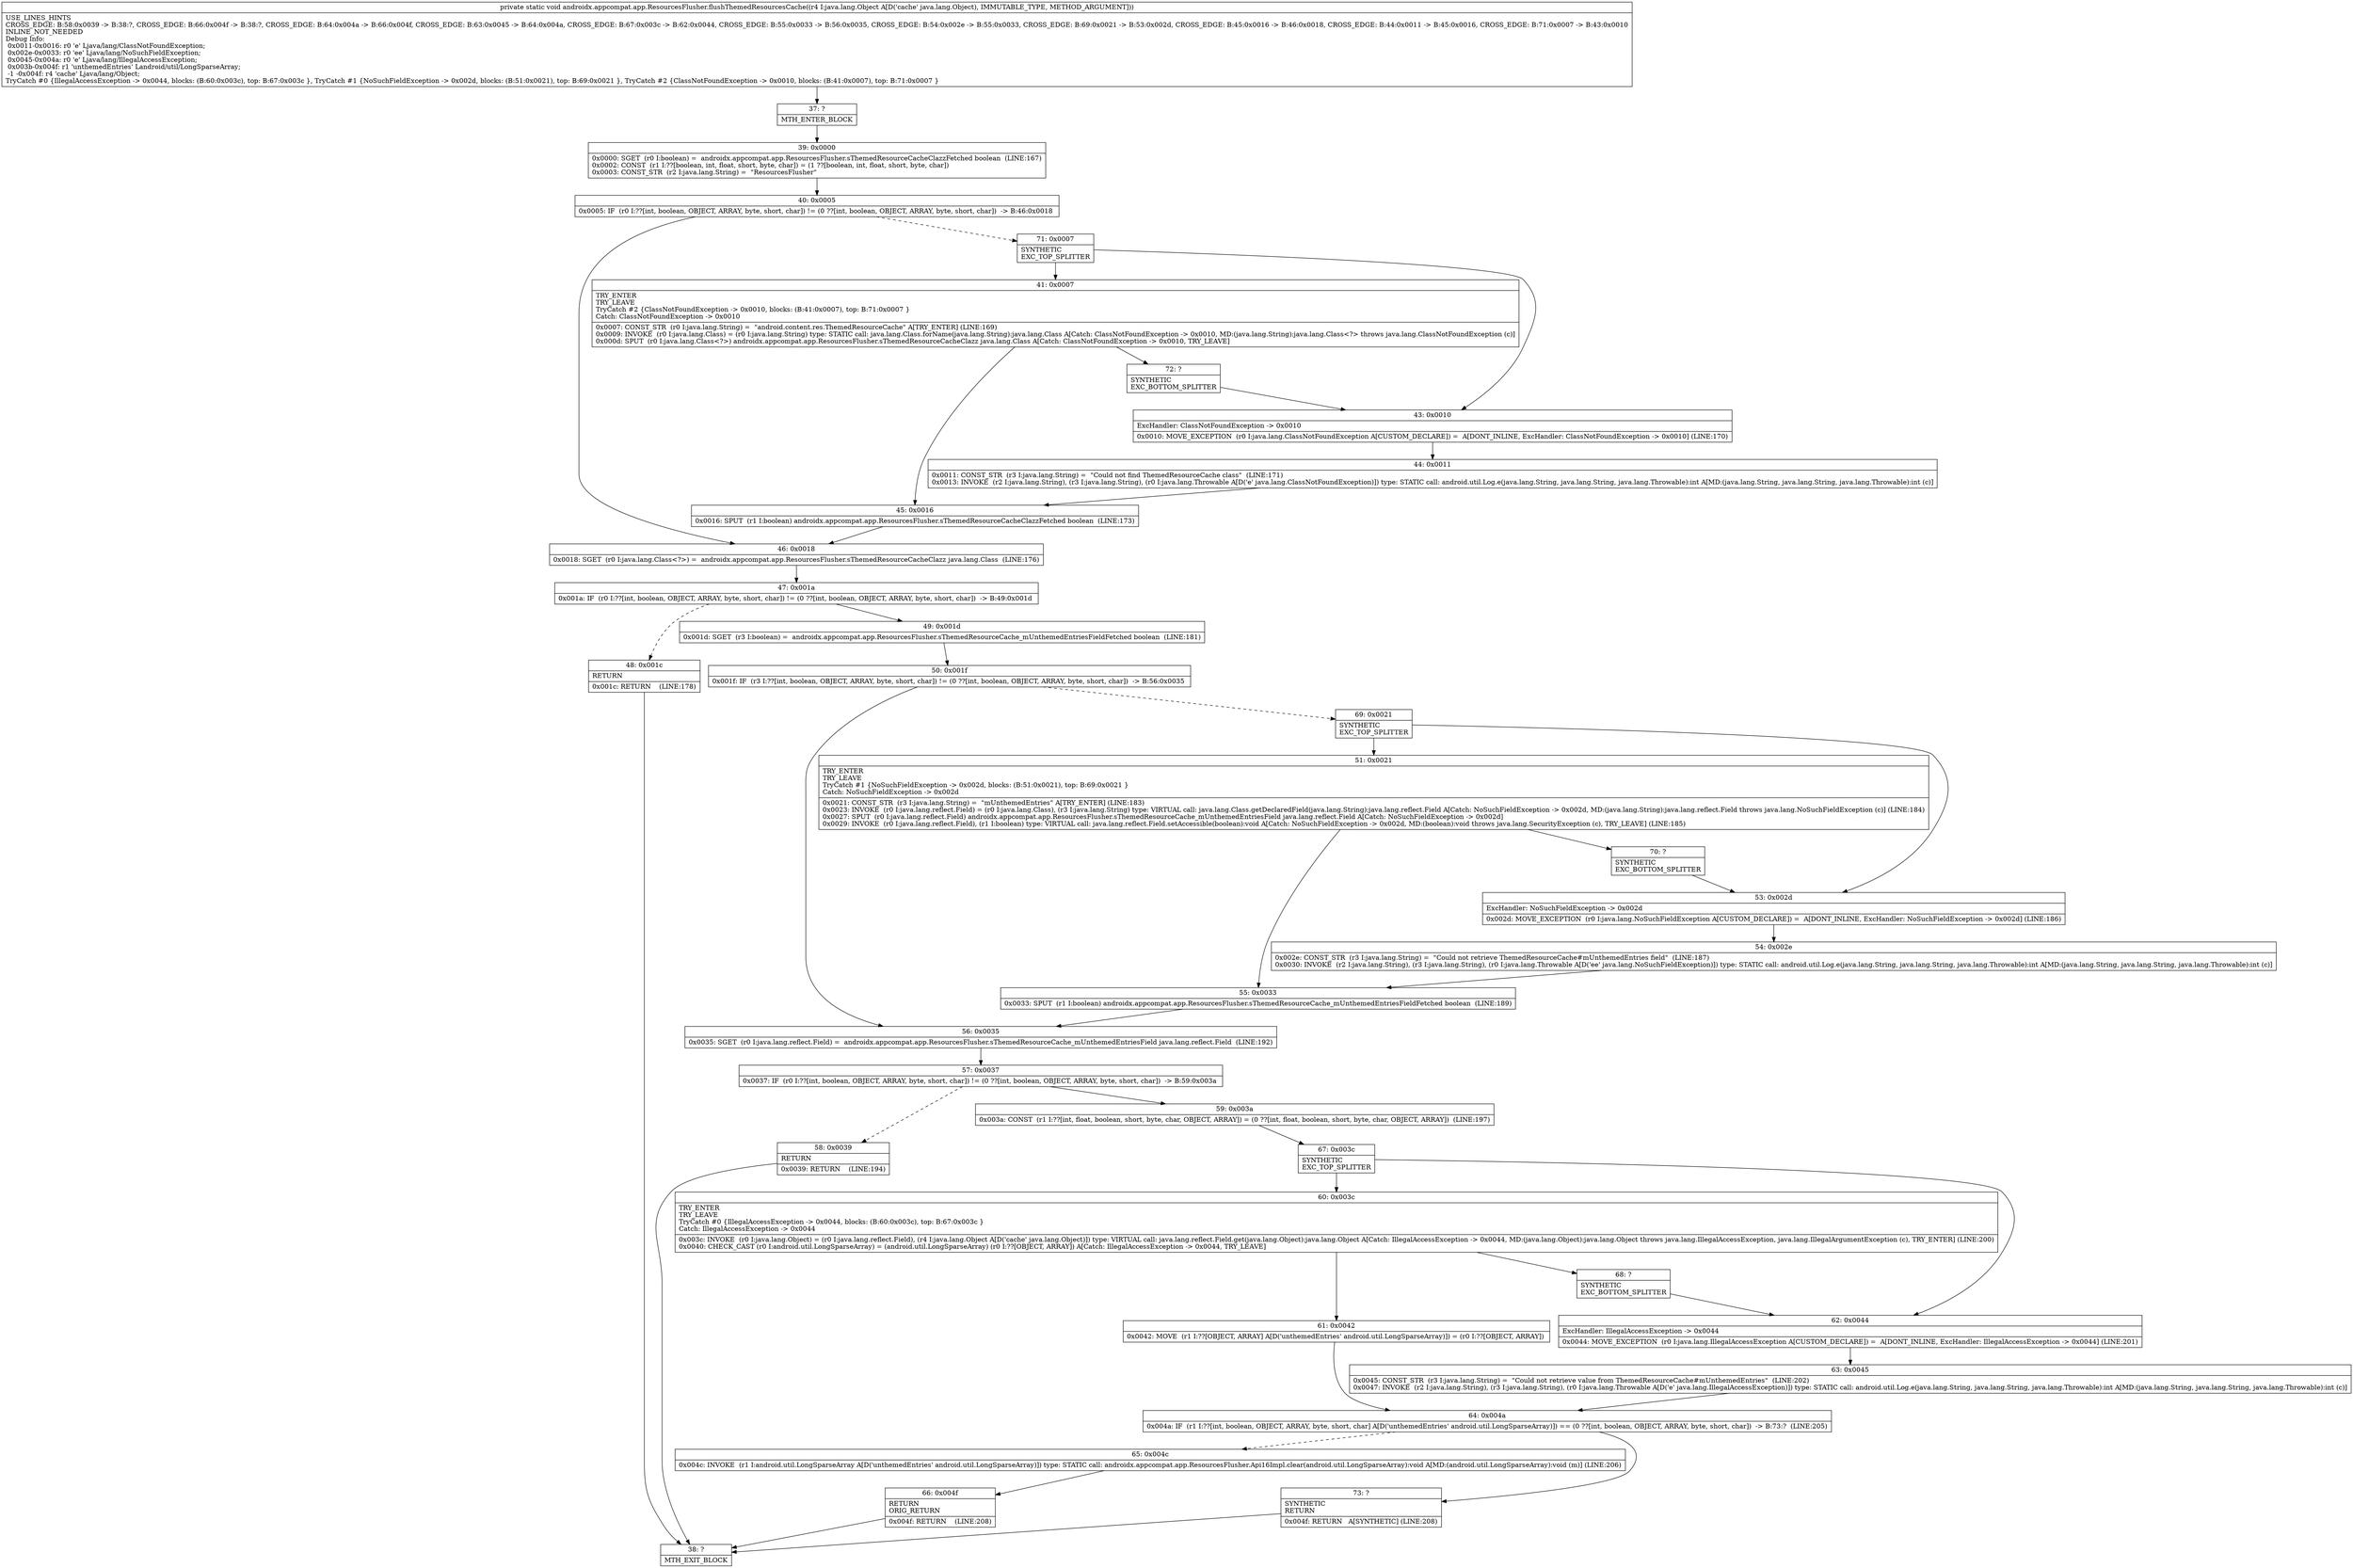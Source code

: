 digraph "CFG forandroidx.appcompat.app.ResourcesFlusher.flushThemedResourcesCache(Ljava\/lang\/Object;)V" {
Node_37 [shape=record,label="{37\:\ ?|MTH_ENTER_BLOCK\l}"];
Node_39 [shape=record,label="{39\:\ 0x0000|0x0000: SGET  (r0 I:boolean) =  androidx.appcompat.app.ResourcesFlusher.sThemedResourceCacheClazzFetched boolean  (LINE:167)\l0x0002: CONST  (r1 I:??[boolean, int, float, short, byte, char]) = (1 ??[boolean, int, float, short, byte, char]) \l0x0003: CONST_STR  (r2 I:java.lang.String) =  \"ResourcesFlusher\" \l}"];
Node_40 [shape=record,label="{40\:\ 0x0005|0x0005: IF  (r0 I:??[int, boolean, OBJECT, ARRAY, byte, short, char]) != (0 ??[int, boolean, OBJECT, ARRAY, byte, short, char])  \-\> B:46:0x0018 \l}"];
Node_46 [shape=record,label="{46\:\ 0x0018|0x0018: SGET  (r0 I:java.lang.Class\<?\>) =  androidx.appcompat.app.ResourcesFlusher.sThemedResourceCacheClazz java.lang.Class  (LINE:176)\l}"];
Node_47 [shape=record,label="{47\:\ 0x001a|0x001a: IF  (r0 I:??[int, boolean, OBJECT, ARRAY, byte, short, char]) != (0 ??[int, boolean, OBJECT, ARRAY, byte, short, char])  \-\> B:49:0x001d \l}"];
Node_48 [shape=record,label="{48\:\ 0x001c|RETURN\l|0x001c: RETURN    (LINE:178)\l}"];
Node_38 [shape=record,label="{38\:\ ?|MTH_EXIT_BLOCK\l}"];
Node_49 [shape=record,label="{49\:\ 0x001d|0x001d: SGET  (r3 I:boolean) =  androidx.appcompat.app.ResourcesFlusher.sThemedResourceCache_mUnthemedEntriesFieldFetched boolean  (LINE:181)\l}"];
Node_50 [shape=record,label="{50\:\ 0x001f|0x001f: IF  (r3 I:??[int, boolean, OBJECT, ARRAY, byte, short, char]) != (0 ??[int, boolean, OBJECT, ARRAY, byte, short, char])  \-\> B:56:0x0035 \l}"];
Node_56 [shape=record,label="{56\:\ 0x0035|0x0035: SGET  (r0 I:java.lang.reflect.Field) =  androidx.appcompat.app.ResourcesFlusher.sThemedResourceCache_mUnthemedEntriesField java.lang.reflect.Field  (LINE:192)\l}"];
Node_57 [shape=record,label="{57\:\ 0x0037|0x0037: IF  (r0 I:??[int, boolean, OBJECT, ARRAY, byte, short, char]) != (0 ??[int, boolean, OBJECT, ARRAY, byte, short, char])  \-\> B:59:0x003a \l}"];
Node_58 [shape=record,label="{58\:\ 0x0039|RETURN\l|0x0039: RETURN    (LINE:194)\l}"];
Node_59 [shape=record,label="{59\:\ 0x003a|0x003a: CONST  (r1 I:??[int, float, boolean, short, byte, char, OBJECT, ARRAY]) = (0 ??[int, float, boolean, short, byte, char, OBJECT, ARRAY])  (LINE:197)\l}"];
Node_67 [shape=record,label="{67\:\ 0x003c|SYNTHETIC\lEXC_TOP_SPLITTER\l}"];
Node_60 [shape=record,label="{60\:\ 0x003c|TRY_ENTER\lTRY_LEAVE\lTryCatch #0 \{IllegalAccessException \-\> 0x0044, blocks: (B:60:0x003c), top: B:67:0x003c \}\lCatch: IllegalAccessException \-\> 0x0044\l|0x003c: INVOKE  (r0 I:java.lang.Object) = (r0 I:java.lang.reflect.Field), (r4 I:java.lang.Object A[D('cache' java.lang.Object)]) type: VIRTUAL call: java.lang.reflect.Field.get(java.lang.Object):java.lang.Object A[Catch: IllegalAccessException \-\> 0x0044, MD:(java.lang.Object):java.lang.Object throws java.lang.IllegalAccessException, java.lang.IllegalArgumentException (c), TRY_ENTER] (LINE:200)\l0x0040: CHECK_CAST (r0 I:android.util.LongSparseArray) = (android.util.LongSparseArray) (r0 I:??[OBJECT, ARRAY]) A[Catch: IllegalAccessException \-\> 0x0044, TRY_LEAVE]\l}"];
Node_61 [shape=record,label="{61\:\ 0x0042|0x0042: MOVE  (r1 I:??[OBJECT, ARRAY] A[D('unthemedEntries' android.util.LongSparseArray)]) = (r0 I:??[OBJECT, ARRAY]) \l}"];
Node_64 [shape=record,label="{64\:\ 0x004a|0x004a: IF  (r1 I:??[int, boolean, OBJECT, ARRAY, byte, short, char] A[D('unthemedEntries' android.util.LongSparseArray)]) == (0 ??[int, boolean, OBJECT, ARRAY, byte, short, char])  \-\> B:73:?  (LINE:205)\l}"];
Node_65 [shape=record,label="{65\:\ 0x004c|0x004c: INVOKE  (r1 I:android.util.LongSparseArray A[D('unthemedEntries' android.util.LongSparseArray)]) type: STATIC call: androidx.appcompat.app.ResourcesFlusher.Api16Impl.clear(android.util.LongSparseArray):void A[MD:(android.util.LongSparseArray):void (m)] (LINE:206)\l}"];
Node_66 [shape=record,label="{66\:\ 0x004f|RETURN\lORIG_RETURN\l|0x004f: RETURN    (LINE:208)\l}"];
Node_73 [shape=record,label="{73\:\ ?|SYNTHETIC\lRETURN\l|0x004f: RETURN   A[SYNTHETIC] (LINE:208)\l}"];
Node_68 [shape=record,label="{68\:\ ?|SYNTHETIC\lEXC_BOTTOM_SPLITTER\l}"];
Node_62 [shape=record,label="{62\:\ 0x0044|ExcHandler: IllegalAccessException \-\> 0x0044\l|0x0044: MOVE_EXCEPTION  (r0 I:java.lang.IllegalAccessException A[CUSTOM_DECLARE]) =  A[DONT_INLINE, ExcHandler: IllegalAccessException \-\> 0x0044] (LINE:201)\l}"];
Node_63 [shape=record,label="{63\:\ 0x0045|0x0045: CONST_STR  (r3 I:java.lang.String) =  \"Could not retrieve value from ThemedResourceCache#mUnthemedEntries\"  (LINE:202)\l0x0047: INVOKE  (r2 I:java.lang.String), (r3 I:java.lang.String), (r0 I:java.lang.Throwable A[D('e' java.lang.IllegalAccessException)]) type: STATIC call: android.util.Log.e(java.lang.String, java.lang.String, java.lang.Throwable):int A[MD:(java.lang.String, java.lang.String, java.lang.Throwable):int (c)]\l}"];
Node_69 [shape=record,label="{69\:\ 0x0021|SYNTHETIC\lEXC_TOP_SPLITTER\l}"];
Node_51 [shape=record,label="{51\:\ 0x0021|TRY_ENTER\lTRY_LEAVE\lTryCatch #1 \{NoSuchFieldException \-\> 0x002d, blocks: (B:51:0x0021), top: B:69:0x0021 \}\lCatch: NoSuchFieldException \-\> 0x002d\l|0x0021: CONST_STR  (r3 I:java.lang.String) =  \"mUnthemedEntries\" A[TRY_ENTER] (LINE:183)\l0x0023: INVOKE  (r0 I:java.lang.reflect.Field) = (r0 I:java.lang.Class), (r3 I:java.lang.String) type: VIRTUAL call: java.lang.Class.getDeclaredField(java.lang.String):java.lang.reflect.Field A[Catch: NoSuchFieldException \-\> 0x002d, MD:(java.lang.String):java.lang.reflect.Field throws java.lang.NoSuchFieldException (c)] (LINE:184)\l0x0027: SPUT  (r0 I:java.lang.reflect.Field) androidx.appcompat.app.ResourcesFlusher.sThemedResourceCache_mUnthemedEntriesField java.lang.reflect.Field A[Catch: NoSuchFieldException \-\> 0x002d]\l0x0029: INVOKE  (r0 I:java.lang.reflect.Field), (r1 I:boolean) type: VIRTUAL call: java.lang.reflect.Field.setAccessible(boolean):void A[Catch: NoSuchFieldException \-\> 0x002d, MD:(boolean):void throws java.lang.SecurityException (c), TRY_LEAVE] (LINE:185)\l}"];
Node_55 [shape=record,label="{55\:\ 0x0033|0x0033: SPUT  (r1 I:boolean) androidx.appcompat.app.ResourcesFlusher.sThemedResourceCache_mUnthemedEntriesFieldFetched boolean  (LINE:189)\l}"];
Node_70 [shape=record,label="{70\:\ ?|SYNTHETIC\lEXC_BOTTOM_SPLITTER\l}"];
Node_53 [shape=record,label="{53\:\ 0x002d|ExcHandler: NoSuchFieldException \-\> 0x002d\l|0x002d: MOVE_EXCEPTION  (r0 I:java.lang.NoSuchFieldException A[CUSTOM_DECLARE]) =  A[DONT_INLINE, ExcHandler: NoSuchFieldException \-\> 0x002d] (LINE:186)\l}"];
Node_54 [shape=record,label="{54\:\ 0x002e|0x002e: CONST_STR  (r3 I:java.lang.String) =  \"Could not retrieve ThemedResourceCache#mUnthemedEntries field\"  (LINE:187)\l0x0030: INVOKE  (r2 I:java.lang.String), (r3 I:java.lang.String), (r0 I:java.lang.Throwable A[D('ee' java.lang.NoSuchFieldException)]) type: STATIC call: android.util.Log.e(java.lang.String, java.lang.String, java.lang.Throwable):int A[MD:(java.lang.String, java.lang.String, java.lang.Throwable):int (c)]\l}"];
Node_71 [shape=record,label="{71\:\ 0x0007|SYNTHETIC\lEXC_TOP_SPLITTER\l}"];
Node_41 [shape=record,label="{41\:\ 0x0007|TRY_ENTER\lTRY_LEAVE\lTryCatch #2 \{ClassNotFoundException \-\> 0x0010, blocks: (B:41:0x0007), top: B:71:0x0007 \}\lCatch: ClassNotFoundException \-\> 0x0010\l|0x0007: CONST_STR  (r0 I:java.lang.String) =  \"android.content.res.ThemedResourceCache\" A[TRY_ENTER] (LINE:169)\l0x0009: INVOKE  (r0 I:java.lang.Class) = (r0 I:java.lang.String) type: STATIC call: java.lang.Class.forName(java.lang.String):java.lang.Class A[Catch: ClassNotFoundException \-\> 0x0010, MD:(java.lang.String):java.lang.Class\<?\> throws java.lang.ClassNotFoundException (c)]\l0x000d: SPUT  (r0 I:java.lang.Class\<?\>) androidx.appcompat.app.ResourcesFlusher.sThemedResourceCacheClazz java.lang.Class A[Catch: ClassNotFoundException \-\> 0x0010, TRY_LEAVE]\l}"];
Node_45 [shape=record,label="{45\:\ 0x0016|0x0016: SPUT  (r1 I:boolean) androidx.appcompat.app.ResourcesFlusher.sThemedResourceCacheClazzFetched boolean  (LINE:173)\l}"];
Node_72 [shape=record,label="{72\:\ ?|SYNTHETIC\lEXC_BOTTOM_SPLITTER\l}"];
Node_43 [shape=record,label="{43\:\ 0x0010|ExcHandler: ClassNotFoundException \-\> 0x0010\l|0x0010: MOVE_EXCEPTION  (r0 I:java.lang.ClassNotFoundException A[CUSTOM_DECLARE]) =  A[DONT_INLINE, ExcHandler: ClassNotFoundException \-\> 0x0010] (LINE:170)\l}"];
Node_44 [shape=record,label="{44\:\ 0x0011|0x0011: CONST_STR  (r3 I:java.lang.String) =  \"Could not find ThemedResourceCache class\"  (LINE:171)\l0x0013: INVOKE  (r2 I:java.lang.String), (r3 I:java.lang.String), (r0 I:java.lang.Throwable A[D('e' java.lang.ClassNotFoundException)]) type: STATIC call: android.util.Log.e(java.lang.String, java.lang.String, java.lang.Throwable):int A[MD:(java.lang.String, java.lang.String, java.lang.Throwable):int (c)]\l}"];
MethodNode[shape=record,label="{private static void androidx.appcompat.app.ResourcesFlusher.flushThemedResourcesCache((r4 I:java.lang.Object A[D('cache' java.lang.Object), IMMUTABLE_TYPE, METHOD_ARGUMENT]))  | USE_LINES_HINTS\lCROSS_EDGE: B:58:0x0039 \-\> B:38:?, CROSS_EDGE: B:66:0x004f \-\> B:38:?, CROSS_EDGE: B:64:0x004a \-\> B:66:0x004f, CROSS_EDGE: B:63:0x0045 \-\> B:64:0x004a, CROSS_EDGE: B:67:0x003c \-\> B:62:0x0044, CROSS_EDGE: B:55:0x0033 \-\> B:56:0x0035, CROSS_EDGE: B:54:0x002e \-\> B:55:0x0033, CROSS_EDGE: B:69:0x0021 \-\> B:53:0x002d, CROSS_EDGE: B:45:0x0016 \-\> B:46:0x0018, CROSS_EDGE: B:44:0x0011 \-\> B:45:0x0016, CROSS_EDGE: B:71:0x0007 \-\> B:43:0x0010\lINLINE_NOT_NEEDED\lDebug Info:\l  0x0011\-0x0016: r0 'e' Ljava\/lang\/ClassNotFoundException;\l  0x002e\-0x0033: r0 'ee' Ljava\/lang\/NoSuchFieldException;\l  0x0045\-0x004a: r0 'e' Ljava\/lang\/IllegalAccessException;\l  0x003b\-0x004f: r1 'unthemedEntries' Landroid\/util\/LongSparseArray;\l  \-1 \-0x004f: r4 'cache' Ljava\/lang\/Object;\lTryCatch #0 \{IllegalAccessException \-\> 0x0044, blocks: (B:60:0x003c), top: B:67:0x003c \}, TryCatch #1 \{NoSuchFieldException \-\> 0x002d, blocks: (B:51:0x0021), top: B:69:0x0021 \}, TryCatch #2 \{ClassNotFoundException \-\> 0x0010, blocks: (B:41:0x0007), top: B:71:0x0007 \}\l}"];
MethodNode -> Node_37;Node_37 -> Node_39;
Node_39 -> Node_40;
Node_40 -> Node_46;
Node_40 -> Node_71[style=dashed];
Node_46 -> Node_47;
Node_47 -> Node_48[style=dashed];
Node_47 -> Node_49;
Node_48 -> Node_38;
Node_49 -> Node_50;
Node_50 -> Node_56;
Node_50 -> Node_69[style=dashed];
Node_56 -> Node_57;
Node_57 -> Node_58[style=dashed];
Node_57 -> Node_59;
Node_58 -> Node_38;
Node_59 -> Node_67;
Node_67 -> Node_60;
Node_67 -> Node_62;
Node_60 -> Node_61;
Node_60 -> Node_68;
Node_61 -> Node_64;
Node_64 -> Node_65[style=dashed];
Node_64 -> Node_73;
Node_65 -> Node_66;
Node_66 -> Node_38;
Node_73 -> Node_38;
Node_68 -> Node_62;
Node_62 -> Node_63;
Node_63 -> Node_64;
Node_69 -> Node_51;
Node_69 -> Node_53;
Node_51 -> Node_55;
Node_51 -> Node_70;
Node_55 -> Node_56;
Node_70 -> Node_53;
Node_53 -> Node_54;
Node_54 -> Node_55;
Node_71 -> Node_41;
Node_71 -> Node_43;
Node_41 -> Node_45;
Node_41 -> Node_72;
Node_45 -> Node_46;
Node_72 -> Node_43;
Node_43 -> Node_44;
Node_44 -> Node_45;
}

